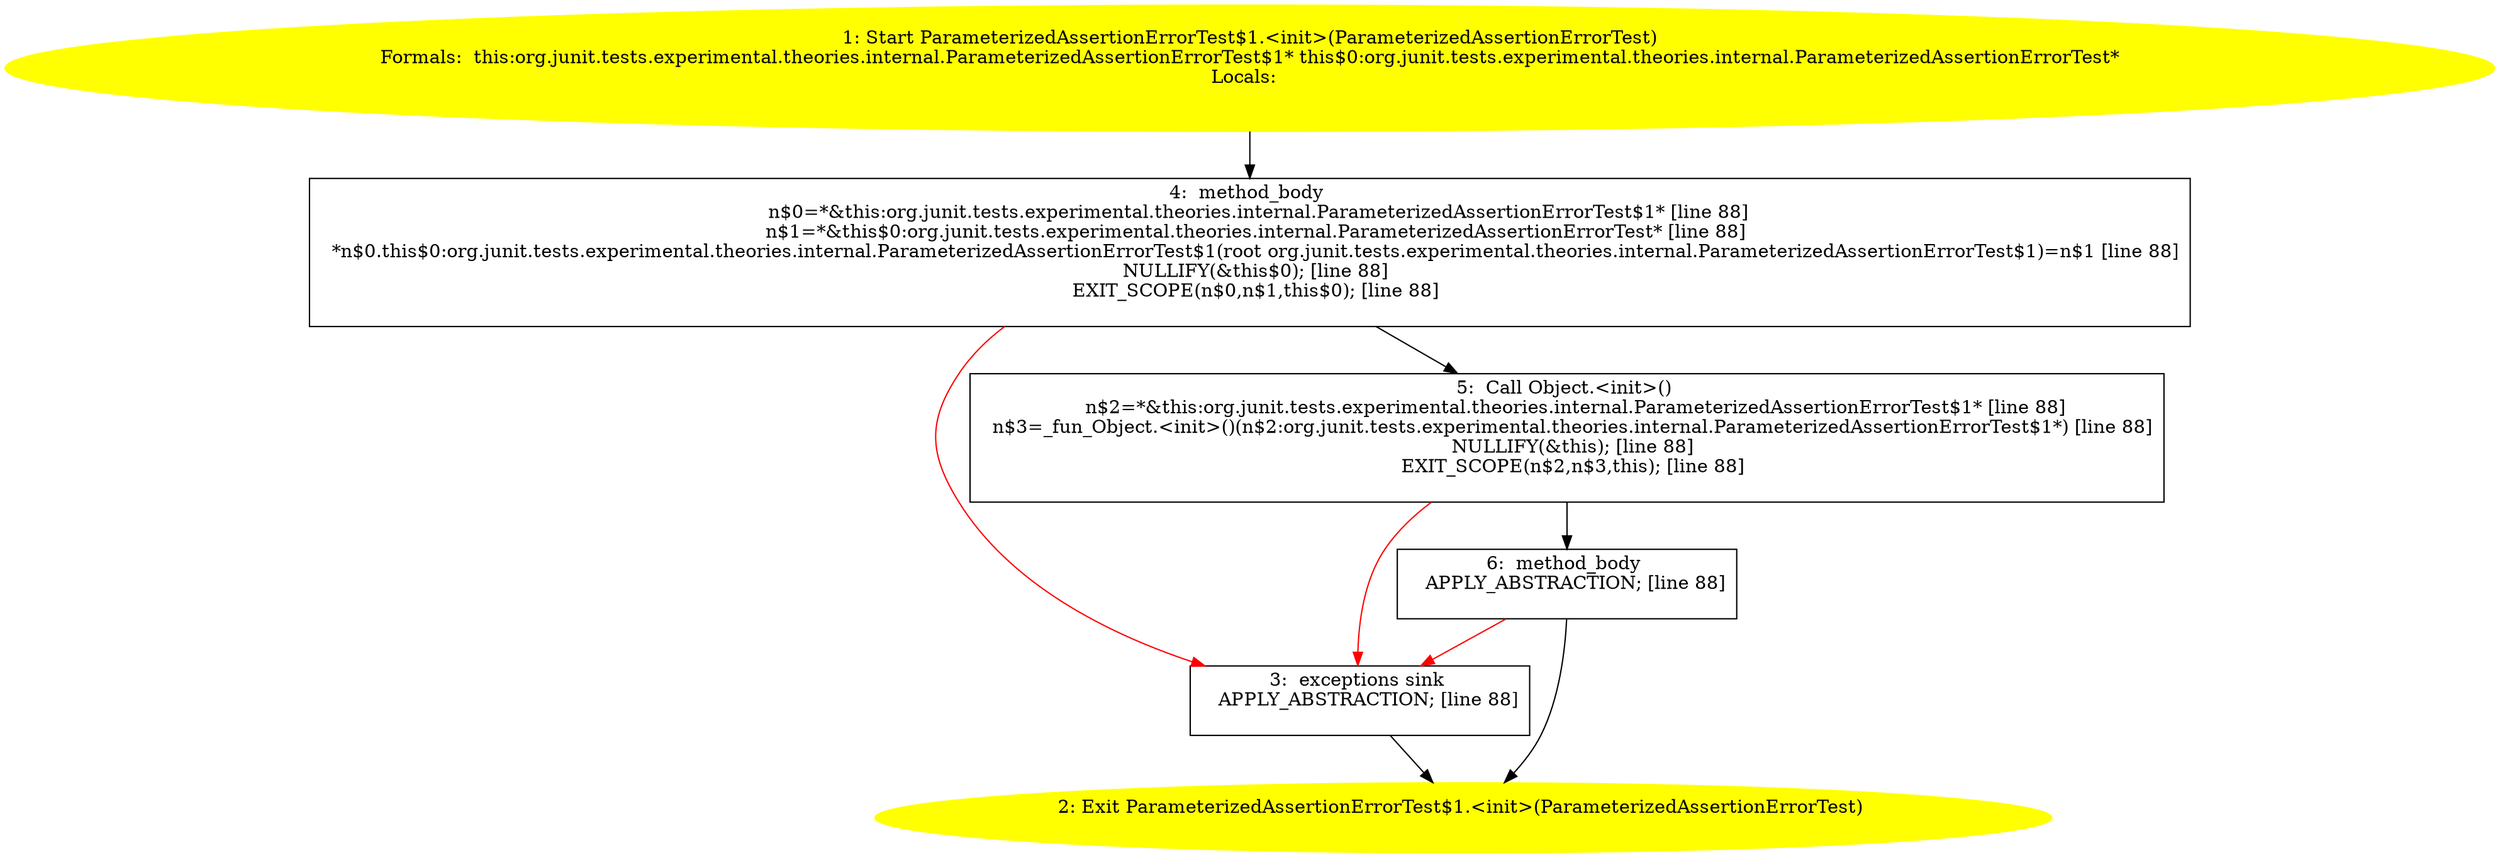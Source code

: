 /* @generated */
digraph cfg {
"org.junit.tests.experimental.theories.internal.ParameterizedAssertionErrorTest$1.<init>(org.junit.te.c44c88aa174dc3106db5f4caa697afe2_1" [label="1: Start ParameterizedAssertionErrorTest$1.<init>(ParameterizedAssertionErrorTest)\nFormals:  this:org.junit.tests.experimental.theories.internal.ParameterizedAssertionErrorTest$1* this$0:org.junit.tests.experimental.theories.internal.ParameterizedAssertionErrorTest*\nLocals:  \n  " color=yellow style=filled]
	

	 "org.junit.tests.experimental.theories.internal.ParameterizedAssertionErrorTest$1.<init>(org.junit.te.c44c88aa174dc3106db5f4caa697afe2_1" -> "org.junit.tests.experimental.theories.internal.ParameterizedAssertionErrorTest$1.<init>(org.junit.te.c44c88aa174dc3106db5f4caa697afe2_4" ;
"org.junit.tests.experimental.theories.internal.ParameterizedAssertionErrorTest$1.<init>(org.junit.te.c44c88aa174dc3106db5f4caa697afe2_2" [label="2: Exit ParameterizedAssertionErrorTest$1.<init>(ParameterizedAssertionErrorTest) \n  " color=yellow style=filled]
	

"org.junit.tests.experimental.theories.internal.ParameterizedAssertionErrorTest$1.<init>(org.junit.te.c44c88aa174dc3106db5f4caa697afe2_3" [label="3:  exceptions sink \n   APPLY_ABSTRACTION; [line 88]\n " shape="box"]
	

	 "org.junit.tests.experimental.theories.internal.ParameterizedAssertionErrorTest$1.<init>(org.junit.te.c44c88aa174dc3106db5f4caa697afe2_3" -> "org.junit.tests.experimental.theories.internal.ParameterizedAssertionErrorTest$1.<init>(org.junit.te.c44c88aa174dc3106db5f4caa697afe2_2" ;
"org.junit.tests.experimental.theories.internal.ParameterizedAssertionErrorTest$1.<init>(org.junit.te.c44c88aa174dc3106db5f4caa697afe2_4" [label="4:  method_body \n   n$0=*&this:org.junit.tests.experimental.theories.internal.ParameterizedAssertionErrorTest$1* [line 88]\n  n$1=*&this$0:org.junit.tests.experimental.theories.internal.ParameterizedAssertionErrorTest* [line 88]\n  *n$0.this$0:org.junit.tests.experimental.theories.internal.ParameterizedAssertionErrorTest$1(root org.junit.tests.experimental.theories.internal.ParameterizedAssertionErrorTest$1)=n$1 [line 88]\n  NULLIFY(&this$0); [line 88]\n  EXIT_SCOPE(n$0,n$1,this$0); [line 88]\n " shape="box"]
	

	 "org.junit.tests.experimental.theories.internal.ParameterizedAssertionErrorTest$1.<init>(org.junit.te.c44c88aa174dc3106db5f4caa697afe2_4" -> "org.junit.tests.experimental.theories.internal.ParameterizedAssertionErrorTest$1.<init>(org.junit.te.c44c88aa174dc3106db5f4caa697afe2_5" ;
	 "org.junit.tests.experimental.theories.internal.ParameterizedAssertionErrorTest$1.<init>(org.junit.te.c44c88aa174dc3106db5f4caa697afe2_4" -> "org.junit.tests.experimental.theories.internal.ParameterizedAssertionErrorTest$1.<init>(org.junit.te.c44c88aa174dc3106db5f4caa697afe2_3" [color="red" ];
"org.junit.tests.experimental.theories.internal.ParameterizedAssertionErrorTest$1.<init>(org.junit.te.c44c88aa174dc3106db5f4caa697afe2_5" [label="5:  Call Object.<init>() \n   n$2=*&this:org.junit.tests.experimental.theories.internal.ParameterizedAssertionErrorTest$1* [line 88]\n  n$3=_fun_Object.<init>()(n$2:org.junit.tests.experimental.theories.internal.ParameterizedAssertionErrorTest$1*) [line 88]\n  NULLIFY(&this); [line 88]\n  EXIT_SCOPE(n$2,n$3,this); [line 88]\n " shape="box"]
	

	 "org.junit.tests.experimental.theories.internal.ParameterizedAssertionErrorTest$1.<init>(org.junit.te.c44c88aa174dc3106db5f4caa697afe2_5" -> "org.junit.tests.experimental.theories.internal.ParameterizedAssertionErrorTest$1.<init>(org.junit.te.c44c88aa174dc3106db5f4caa697afe2_6" ;
	 "org.junit.tests.experimental.theories.internal.ParameterizedAssertionErrorTest$1.<init>(org.junit.te.c44c88aa174dc3106db5f4caa697afe2_5" -> "org.junit.tests.experimental.theories.internal.ParameterizedAssertionErrorTest$1.<init>(org.junit.te.c44c88aa174dc3106db5f4caa697afe2_3" [color="red" ];
"org.junit.tests.experimental.theories.internal.ParameterizedAssertionErrorTest$1.<init>(org.junit.te.c44c88aa174dc3106db5f4caa697afe2_6" [label="6:  method_body \n   APPLY_ABSTRACTION; [line 88]\n " shape="box"]
	

	 "org.junit.tests.experimental.theories.internal.ParameterizedAssertionErrorTest$1.<init>(org.junit.te.c44c88aa174dc3106db5f4caa697afe2_6" -> "org.junit.tests.experimental.theories.internal.ParameterizedAssertionErrorTest$1.<init>(org.junit.te.c44c88aa174dc3106db5f4caa697afe2_2" ;
	 "org.junit.tests.experimental.theories.internal.ParameterizedAssertionErrorTest$1.<init>(org.junit.te.c44c88aa174dc3106db5f4caa697afe2_6" -> "org.junit.tests.experimental.theories.internal.ParameterizedAssertionErrorTest$1.<init>(org.junit.te.c44c88aa174dc3106db5f4caa697afe2_3" [color="red" ];
}
